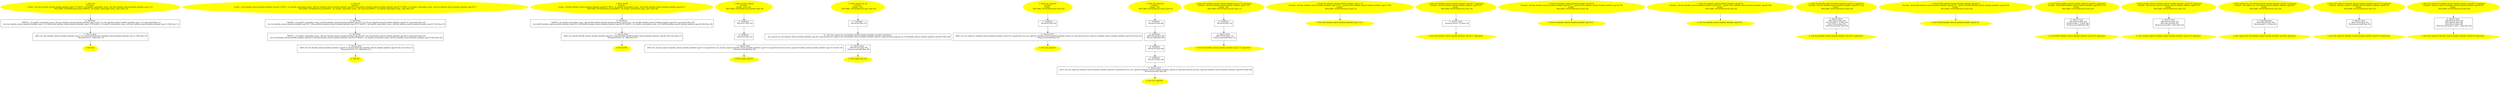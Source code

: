 /* @generated */
digraph iCFG {
"bar#_Z3barv.7d9c90fb4a18f941dfd92032592c170a_1" [label="1: Start bar\nFormals: \nLocals:  func:bar::lambda_shared_lambda_lambda1.cpp:11:15 0$?%__sil_tmpSIL_materialize_temp__n$1:bar::lambda_shared_lambda_lambda1.cpp:11:15 \n   DECLARE_LOCALS(&return,&func,&0$?%__sil_tmpSIL_materialize_temp__n$1); [line 10]\n " color=yellow style=filled]
	

	 "bar#_Z3barv.7d9c90fb4a18f941dfd92032592c170a_1" -> "bar#_Z3barv.7d9c90fb4a18f941dfd92032592c170a_4" ;
"bar#_Z3barv.7d9c90fb4a18f941dfd92032592c170a_2" [label="2: Exit bar \n  " color=yellow style=filled]
	

"bar#_Z3barv.7d9c90fb4a18f941dfd92032592c170a_3" [label="3:  Return Stmt \n   n$0=_fun_bar::lambda_shared_lambda_lambda1.cpp:11:15_operator()(&func:bar::lambda_shared_lambda_lambda1.cpp:11:15&) [line 15]\n  *&return:int=(7 / n$0) [line 15]\n " shape="box"]
	

	 "bar#_Z3barv.7d9c90fb4a18f941dfd92032592c170a_3" -> "bar#_Z3barv.7d9c90fb4a18f941dfd92032592c170a_2" ;
"bar#_Z3barv.7d9c90fb4a18f941dfd92032592c170a_4" [label="4:  DeclStmt \n   *&0$?%__sil_tmpSIL_materialize_temp__n$1:bar::lambda_shared_lambda_lambda1.cpp:11:15=(_fun_bar::lambda_shared_lambda_lambda1.cpp:11:15_operator()) [line 11]\n  _fun_bar::lambda_shared_lambda_lambda1.cpp:11:15_(&func:bar::lambda_shared_lambda_lambda1.cpp:11:15*,&0$?%__sil_tmpSIL_materialize_temp__n$1:bar::lambda_shared_lambda_lambda1.cpp:11:15&) [line 11]\n " shape="box"]
	

	 "bar#_Z3barv.7d9c90fb4a18f941dfd92032592c170a_4" -> "bar#_Z3barv.7d9c90fb4a18f941dfd92032592c170a_3" ;
"foo#_Z3foov.69dc85dbfdb3da90badccdb11670a4ca_1" [label="1: Start foo\nFormals: \nLocals:  y:foo::lambda_shared_lambda_lambda1.cpp:20:12 0$?%__sil_tmpSIL_materialize_temp__n$1:foo::lambda_shared_lambda_lambda1.cpp:20:12 unused:foo::lambda_shared_lambda_lambda1.cpp:19:17 0$?%__sil_tmpSIL_materialize_temp__n$2:foo::lambda_shared_lambda_lambda1.cpp:19:17 \n   DECLARE_LOCALS(&return,&y,&0$?%__sil_tmpSIL_materialize_temp__n$1,&unused,&0$?%__sil_tmpSIL_materialize_temp__n$2); [line 18]\n " color=yellow style=filled]
	

	 "foo#_Z3foov.69dc85dbfdb3da90badccdb11670a4ca_1" -> "foo#_Z3foov.69dc85dbfdb3da90badccdb11670a4ca_5" ;
"foo#_Z3foov.69dc85dbfdb3da90badccdb11670a4ca_2" [label="2: Exit foo \n  " color=yellow style=filled]
	

"foo#_Z3foov.69dc85dbfdb3da90badccdb11670a4ca_3" [label="3:  Return Stmt \n   n$0=_fun_foo::lambda_shared_lambda_lambda1.cpp:20:12_operator()(&y:foo::lambda_shared_lambda_lambda1.cpp:20:12&,3:int) [line 21]\n  *&return:int=(5 / (4 - n$0)) [line 21]\n " shape="box"]
	

	 "foo#_Z3foov.69dc85dbfdb3da90badccdb11670a4ca_3" -> "foo#_Z3foov.69dc85dbfdb3da90badccdb11670a4ca_2" ;
"foo#_Z3foov.69dc85dbfdb3da90badccdb11670a4ca_4" [label="4:  DeclStmt \n   *&0$?%__sil_tmpSIL_materialize_temp__n$1:foo::lambda_shared_lambda_lambda1.cpp:20:12=(_fun_foo::lambda_shared_lambda_lambda1.cpp:20:12_operator()) [line 20]\n  _fun_foo::lambda_shared_lambda_lambda1.cpp:20:12_(&y:foo::lambda_shared_lambda_lambda1.cpp:20:12*,&0$?%__sil_tmpSIL_materialize_temp__n$1:foo::lambda_shared_lambda_lambda1.cpp:20:12&) [line 20]\n " shape="box"]
	

	 "foo#_Z3foov.69dc85dbfdb3da90badccdb11670a4ca_4" -> "foo#_Z3foov.69dc85dbfdb3da90badccdb11670a4ca_3" ;
"foo#_Z3foov.69dc85dbfdb3da90badccdb11670a4ca_5" [label="5:  DeclStmt \n   *&0$?%__sil_tmpSIL_materialize_temp__n$2:foo::lambda_shared_lambda_lambda1.cpp:19:17=(_fun_foo::lambda_shared_lambda_lambda1.cpp:19:17_operator()) [line 19]\n  _fun_foo::lambda_shared_lambda_lambda1.cpp:19:17_(&unused:foo::lambda_shared_lambda_lambda1.cpp:19:17*,&0$?%__sil_tmpSIL_materialize_temp__n$2:foo::lambda_shared_lambda_lambda1.cpp:19:17&) [line 19]\n " shape="box"]
	

	 "foo#_Z3foov.69dc85dbfdb3da90badccdb11670a4ca_5" -> "foo#_Z3foov.69dc85dbfdb3da90badccdb11670a4ca_4" ;
"fooOK#_Z5fooOKv.17fb07f2bfe616303a58d2e25ed98781_1" [label="1: Start fooOK\nFormals: \nLocals:  y:fooOK::lambda_shared_lambda_lambda1.cpp:26:12 0$?%__sil_tmpSIL_materialize_temp__n$1:fooOK::lambda_shared_lambda_lambda1.cpp:26:12 \n   DECLARE_LOCALS(&return,&y,&0$?%__sil_tmpSIL_materialize_temp__n$1); [line 24]\n " color=yellow style=filled]
	

	 "fooOK#_Z5fooOKv.17fb07f2bfe616303a58d2e25ed98781_1" -> "fooOK#_Z5fooOKv.17fb07f2bfe616303a58d2e25ed98781_4" ;
"fooOK#_Z5fooOKv.17fb07f2bfe616303a58d2e25ed98781_2" [label="2: Exit fooOK \n  " color=yellow style=filled]
	

"fooOK#_Z5fooOKv.17fb07f2bfe616303a58d2e25ed98781_3" [label="3:  Return Stmt \n   n$0=_fun_fooOK::lambda_shared_lambda_lambda1.cpp:26:12_operator()(&y:fooOK::lambda_shared_lambda_lambda1.cpp:26:12&,3:int) [line 27]\n  *&return:int=(5 / (4 - n$0)) [line 27]\n " shape="box"]
	

	 "fooOK#_Z5fooOKv.17fb07f2bfe616303a58d2e25ed98781_3" -> "fooOK#_Z5fooOKv.17fb07f2bfe616303a58d2e25ed98781_2" ;
"fooOK#_Z5fooOKv.17fb07f2bfe616303a58d2e25ed98781_4" [label="4:  DeclStmt \n   *&0$?%__sil_tmpSIL_materialize_temp__n$1:fooOK::lambda_shared_lambda_lambda1.cpp:26:12=(_fun_fooOK::lambda_shared_lambda_lambda1.cpp:26:12_operator()) [line 26]\n  _fun_fooOK::lambda_shared_lambda_lambda1.cpp:26:12_(&y:fooOK::lambda_shared_lambda_lambda1.cpp:26:12*,&0$?%__sil_tmpSIL_materialize_temp__n$1:fooOK::lambda_shared_lambda_lambda1.cpp:26:12&) [line 26]\n " shape="box"]
	

	 "fooOK#_Z5fooOKv.17fb07f2bfe616303a58d2e25ed98781_4" -> "fooOK#_Z5fooOKv.17fb07f2bfe616303a58d2e25ed98781_3" ;
"normal_capture#_Z14normal_capturev.9af9b723c040290ea713f2d1bc6c66e2_1" [label="1: Start normal_capture\nFormals: \nLocals:  y:int x:int \n   DECLARE_LOCALS(&return,&y,&x); [line 30]\n " color=yellow style=filled]
	

	 "normal_capture#_Z14normal_capturev.9af9b723c040290ea713f2d1bc6c66e2_1" -> "normal_capture#_Z14normal_capturev.9af9b723c040290ea713f2d1bc6c66e2_5" ;
"normal_capture#_Z14normal_capturev.9af9b723c040290ea713f2d1bc6c66e2_2" [label="2: Exit normal_capture \n  " color=yellow style=filled]
	

"normal_capture#_Z14normal_capturev.9af9b723c040290ea713f2d1bc6c66e2_3" [label="3:  Return Stmt \n   n$0=_fun_normal_capture::lambda_shared_lambda_lambda1.cpp:33:10_operator()((_fun_normal_capture::lambda_shared_lambda_lambda1.cpp:33:10_operator(),&x,&y):normal_capture::lambda_shared_lambda_lambda1.cpp:33:10) [line 33]\n  *&return:int=n$0 [line 33]\n " shape="box"]
	

	 "normal_capture#_Z14normal_capturev.9af9b723c040290ea713f2d1bc6c66e2_3" -> "normal_capture#_Z14normal_capturev.9af9b723c040290ea713f2d1bc6c66e2_2" ;
"normal_capture#_Z14normal_capturev.9af9b723c040290ea713f2d1bc6c66e2_4" [label="4:  DeclStmt \n   *&y:int=2 [line 32]\n " shape="box"]
	

	 "normal_capture#_Z14normal_capturev.9af9b723c040290ea713f2d1bc6c66e2_4" -> "normal_capture#_Z14normal_capturev.9af9b723c040290ea713f2d1bc6c66e2_3" ;
"normal_capture#_Z14normal_capturev.9af9b723c040290ea713f2d1bc6c66e2_5" [label="5:  DeclStmt \n   *&x:int=1 [line 31]\n " shape="box"]
	

	 "normal_capture#_Z14normal_capturev.9af9b723c040290ea713f2d1bc6c66e2_5" -> "normal_capture#_Z14normal_capturev.9af9b723c040290ea713f2d1bc6c66e2_4" ;
"capture_by_ref#_Z14capture_by_refv.c683a8db53a834aa19283088dfffe460_1" [label="1: Start capture_by_ref\nFormals: \nLocals:  x:int \n   DECLARE_LOCALS(&return,&x); [line 36]\n " color=yellow style=filled]
	

	 "capture_by_ref#_Z14capture_by_refv.c683a8db53a834aa19283088dfffe460_1" -> "capture_by_ref#_Z14capture_by_refv.c683a8db53a834aa19283088dfffe460_5" ;
"capture_by_ref#_Z14capture_by_refv.c683a8db53a834aa19283088dfffe460_2" [label="2: Exit capture_by_ref \n  " color=yellow style=filled]
	

"capture_by_ref#_Z14capture_by_refv.c683a8db53a834aa19283088dfffe460_3" [label="3:  Return Stmt \n   n$0=*&x:int [line 39]\n  *&return:int=n$0 [line 39]\n " shape="box"]
	

	 "capture_by_ref#_Z14capture_by_refv.c683a8db53a834aa19283088dfffe460_3" -> "capture_by_ref#_Z14capture_by_refv.c683a8db53a834aa19283088dfffe460_2" ;
"capture_by_ref#_Z14capture_by_refv.c683a8db53a834aa19283088dfffe460_4" [label="4:  Call _fun_capture_by_ref::lambda_shared_lambda_lambda1.cpp:38:3_operator() \n   _fun_capture_by_ref::lambda_shared_lambda_lambda1.cpp:38:3_operator()((_fun_capture_by_ref::lambda_shared_lambda_lambda1.cpp:38:3_operator(),&x):capture_by_ref::lambda_shared_lambda_lambda1.cpp:38:3) [line 38]\n " shape="box"]
	

	 "capture_by_ref#_Z14capture_by_refv.c683a8db53a834aa19283088dfffe460_4" -> "capture_by_ref#_Z14capture_by_refv.c683a8db53a834aa19283088dfffe460_3" ;
"capture_by_ref#_Z14capture_by_refv.c683a8db53a834aa19283088dfffe460_5" [label="5:  DeclStmt \n   *&x:int=0 [line 37]\n " shape="box"]
	

	 "capture_by_ref#_Z14capture_by_refv.c683a8db53a834aa19283088dfffe460_5" -> "capture_by_ref#_Z14capture_by_refv.c683a8db53a834aa19283088dfffe460_4" ;
"init_capture1#_Z13init_capture1v.7519553572919eb8fa8af50760159e66_1" [label="1: Start init_capture1\nFormals: \nLocals:  \n   DECLARE_LOCALS(&return); [line 42]\n " color=yellow style=filled]
	

	 "init_capture1#_Z13init_capture1v.7519553572919eb8fa8af50760159e66_1" -> "init_capture1#_Z13init_capture1v.7519553572919eb8fa8af50760159e66_3" ;
"init_capture1#_Z13init_capture1v.7519553572919eb8fa8af50760159e66_2" [label="2: Exit init_capture1 \n  " color=yellow style=filled]
	

"init_capture1#_Z13init_capture1v.7519553572919eb8fa8af50760159e66_3" [label="3:  DeclStmt \n   *&i:int=0 [line 43]\n " shape="box"]
	

	 "init_capture1#_Z13init_capture1v.7519553572919eb8fa8af50760159e66_3" -> "init_capture1#_Z13init_capture1v.7519553572919eb8fa8af50760159e66_4" ;
"init_capture1#_Z13init_capture1v.7519553572919eb8fa8af50760159e66_4" [label="4:  Return Stmt \n   n$0=_fun_init_capture1::lambda_shared_lambda_lambda1.cpp:43:10_operator()((_fun_init_capture1::lambda_shared_lambda_lambda1.cpp:43:10_operator(),&i):init_capture1::lambda_shared_lambda_lambda1.cpp:43:10) [line 43]\n  *&return:int=n$0 [line 43]\n " shape="box"]
	

	 "init_capture1#_Z13init_capture1v.7519553572919eb8fa8af50760159e66_4" -> "init_capture1#_Z13init_capture1v.7519553572919eb8fa8af50760159e66_2" ;
"init_capture2#_Z13init_capture2v.ea2bbe7e5f5b3cec548b40ebd7beb345_1" [label="1: Start init_capture2\nFormals: \nLocals:  i:int \n   DECLARE_LOCALS(&return,&i); [line 47]\n " color=yellow style=filled]
	

	 "init_capture2#_Z13init_capture2v.ea2bbe7e5f5b3cec548b40ebd7beb345_1" -> "init_capture2#_Z13init_capture2v.ea2bbe7e5f5b3cec548b40ebd7beb345_7" ;
"init_capture2#_Z13init_capture2v.ea2bbe7e5f5b3cec548b40ebd7beb345_2" [label="2: Exit init_capture2 \n  " color=yellow style=filled]
	

"init_capture2#_Z13init_capture2v.ea2bbe7e5f5b3cec548b40ebd7beb345_3" [label="3:  DeclStmt \n   *&c:int=3 [line 49]\n " shape="box"]
	

	 "init_capture2#_Z13init_capture2v.ea2bbe7e5f5b3cec548b40ebd7beb345_3" -> "init_capture2#_Z13init_capture2v.ea2bbe7e5f5b3cec548b40ebd7beb345_6" ;
"init_capture2#_Z13init_capture2v.ea2bbe7e5f5b3cec548b40ebd7beb345_4" [label="4:  DeclStmt \n   *&b:int=0 [line 49]\n " shape="box"]
	

	 "init_capture2#_Z13init_capture2v.ea2bbe7e5f5b3cec548b40ebd7beb345_4" -> "init_capture2#_Z13init_capture2v.ea2bbe7e5f5b3cec548b40ebd7beb345_3" ;
"init_capture2#_Z13init_capture2v.ea2bbe7e5f5b3cec548b40ebd7beb345_5" [label="5:  DeclStmt \n   n$0=*&i:int [line 49]\n  *&a:int=n$0 [line 49]\n " shape="box"]
	

	 "init_capture2#_Z13init_capture2v.ea2bbe7e5f5b3cec548b40ebd7beb345_5" -> "init_capture2#_Z13init_capture2v.ea2bbe7e5f5b3cec548b40ebd7beb345_4" ;
"init_capture2#_Z13init_capture2v.ea2bbe7e5f5b3cec548b40ebd7beb345_6" [label="6:  Return Stmt \n   n$1=_fun_init_capture2::lambda_shared_lambda_lambda1.cpp:49:10_operator()((_fun_init_capture2::lambda_shared_lambda_lambda1.cpp:49:10_operator(),&a,&b,&c):init_capture2::lambda_shared_lambda_lambda1.cpp:49:10) [line 49]\n  *&return:int=n$1 [line 49]\n " shape="box"]
	

	 "init_capture2#_Z13init_capture2v.ea2bbe7e5f5b3cec548b40ebd7beb345_6" -> "init_capture2#_Z13init_capture2v.ea2bbe7e5f5b3cec548b40ebd7beb345_2" ;
"init_capture2#_Z13init_capture2v.ea2bbe7e5f5b3cec548b40ebd7beb345_7" [label="7:  DeclStmt \n   *&i:int=0 [line 48]\n " shape="box"]
	

	 "init_capture2#_Z13init_capture2v.ea2bbe7e5f5b3cec548b40ebd7beb345_7" -> "init_capture2#_Z13init_capture2v.ea2bbe7e5f5b3cec548b40ebd7beb345_5" ;
"operator()#lambda_shared_lambda_lambda1.cpp:11:15#bar#(_ZZ3barvENK3$_0clEv).6e24f7d75fa4d9b98ee11419b33635ae_1" [label="1: Start bar::lambda_shared_lambda_lambda1.cpp:11:15_operator()\nFormals:  this:bar::lambda_shared_lambda_lambda1.cpp:11:15*\nLocals:  i:int \n   DECLARE_LOCALS(&return,&i); [line 11]\n " color=yellow style=filled]
	

	 "operator()#lambda_shared_lambda_lambda1.cpp:11:15#bar#(_ZZ3barvENK3$_0clEv).6e24f7d75fa4d9b98ee11419b33635ae_1" -> "operator()#lambda_shared_lambda_lambda1.cpp:11:15#bar#(_ZZ3barvENK3$_0clEv).6e24f7d75fa4d9b98ee11419b33635ae_4" ;
"operator()#lambda_shared_lambda_lambda1.cpp:11:15#bar#(_ZZ3barvENK3$_0clEv).6e24f7d75fa4d9b98ee11419b33635ae_2" [label="2: Exit bar::lambda_shared_lambda_lambda1.cpp:11:15_operator() \n  " color=yellow style=filled]
	

"operator()#lambda_shared_lambda_lambda1.cpp:11:15#bar#(_ZZ3barvENK3$_0clEv).6e24f7d75fa4d9b98ee11419b33635ae_3" [label="3:  Return Stmt \n   n$0=*&i:int [line 13]\n  *&return:int=n$0 [line 13]\n " shape="box"]
	

	 "operator()#lambda_shared_lambda_lambda1.cpp:11:15#bar#(_ZZ3barvENK3$_0clEv).6e24f7d75fa4d9b98ee11419b33635ae_3" -> "operator()#lambda_shared_lambda_lambda1.cpp:11:15#bar#(_ZZ3barvENK3$_0clEv).6e24f7d75fa4d9b98ee11419b33635ae_2" ;
"operator()#lambda_shared_lambda_lambda1.cpp:11:15#bar#(_ZZ3barvENK3$_0clEv).6e24f7d75fa4d9b98ee11419b33635ae_4" [label="4:  DeclStmt \n   *&i:int=0 [line 12]\n " shape="box"]
	

	 "operator()#lambda_shared_lambda_lambda1.cpp:11:15#bar#(_ZZ3barvENK3$_0clEv).6e24f7d75fa4d9b98ee11419b33635ae_4" -> "operator()#lambda_shared_lambda_lambda1.cpp:11:15#bar#(_ZZ3barvENK3$_0clEv).6e24f7d75fa4d9b98ee11419b33635ae_3" ;
"#lambda_shared_lambda_lambda1.cpp:11:15#bar#{_ZZ3barvEN3$_0C1EOS_|constexpr}.c3f1c86fb664b55d07a53dff04016052_1" [label="1: Start bar::lambda_shared_lambda_lambda1.cpp:11:15_\nFormals:  this:bar::lambda_shared_lambda_lambda1.cpp:11:15* __param_0:bar::lambda_shared_lambda_lambda1.cpp:11:15&\nLocals:  \n   DECLARE_LOCALS(&return); [line 11]\n " color=yellow style=filled]
	

	 "#lambda_shared_lambda_lambda1.cpp:11:15#bar#{_ZZ3barvEN3$_0C1EOS_|constexpr}.c3f1c86fb664b55d07a53dff04016052_1" -> "#lambda_shared_lambda_lambda1.cpp:11:15#bar#{_ZZ3barvEN3$_0C1EOS_|constexpr}.c3f1c86fb664b55d07a53dff04016052_2" ;
"#lambda_shared_lambda_lambda1.cpp:11:15#bar#{_ZZ3barvEN3$_0C1EOS_|constexpr}.c3f1c86fb664b55d07a53dff04016052_2" [label="2: Exit bar::lambda_shared_lambda_lambda1.cpp:11:15_ \n  " color=yellow style=filled]
	

"operator()#lambda_shared_lambda_lambda1.cpp:19:17#foo#(_ZZ3foovENK3$_1clEv).95a3f07bafd8e3c4303c8a5c7c88c938_1" [label="1: Start foo::lambda_shared_lambda_lambda1.cpp:19:17_operator()\nFormals:  this:foo::lambda_shared_lambda_lambda1.cpp:19:17*\nLocals:  \n   DECLARE_LOCALS(&return); [line 19]\n " color=yellow style=filled]
	

	 "operator()#lambda_shared_lambda_lambda1.cpp:19:17#foo#(_ZZ3foovENK3$_1clEv).95a3f07bafd8e3c4303c8a5c7c88c938_1" -> "operator()#lambda_shared_lambda_lambda1.cpp:19:17#foo#(_ZZ3foovENK3$_1clEv).95a3f07bafd8e3c4303c8a5c7c88c938_3" ;
"operator()#lambda_shared_lambda_lambda1.cpp:19:17#foo#(_ZZ3foovENK3$_1clEv).95a3f07bafd8e3c4303c8a5c7c88c938_2" [label="2: Exit foo::lambda_shared_lambda_lambda1.cpp:19:17_operator() \n  " color=yellow style=filled]
	

"operator()#lambda_shared_lambda_lambda1.cpp:19:17#foo#(_ZZ3foovENK3$_1clEv).95a3f07bafd8e3c4303c8a5c7c88c938_3" [label="3:  Return Stmt \n   *&return:int=(1 / 0) [line 19]\n " shape="box"]
	

	 "operator()#lambda_shared_lambda_lambda1.cpp:19:17#foo#(_ZZ3foovENK3$_1clEv).95a3f07bafd8e3c4303c8a5c7c88c938_3" -> "operator()#lambda_shared_lambda_lambda1.cpp:19:17#foo#(_ZZ3foovENK3$_1clEv).95a3f07bafd8e3c4303c8a5c7c88c938_2" ;
"#lambda_shared_lambda_lambda1.cpp:19:17#foo#{_ZZ3foovEN3$_1C1EOS_|constexpr}.f09bcd9650795baefac6c5a2e3ddd34f_1" [label="1: Start foo::lambda_shared_lambda_lambda1.cpp:19:17_\nFormals:  this:foo::lambda_shared_lambda_lambda1.cpp:19:17* __param_0:foo::lambda_shared_lambda_lambda1.cpp:19:17&\nLocals:  \n   DECLARE_LOCALS(&return); [line 19]\n " color=yellow style=filled]
	

	 "#lambda_shared_lambda_lambda1.cpp:19:17#foo#{_ZZ3foovEN3$_1C1EOS_|constexpr}.f09bcd9650795baefac6c5a2e3ddd34f_1" -> "#lambda_shared_lambda_lambda1.cpp:19:17#foo#{_ZZ3foovEN3$_1C1EOS_|constexpr}.f09bcd9650795baefac6c5a2e3ddd34f_2" ;
"#lambda_shared_lambda_lambda1.cpp:19:17#foo#{_ZZ3foovEN3$_1C1EOS_|constexpr}.f09bcd9650795baefac6c5a2e3ddd34f_2" [label="2: Exit foo::lambda_shared_lambda_lambda1.cpp:19:17_ \n  " color=yellow style=filled]
	

"#lambda_shared_lambda_lambda1.cpp:20:12#foo#{_ZZ3foovEN3$_2C1EOS_|constexpr}.99a0835482a5872c1a4c121dc7e1dc1a_1" [label="1: Start foo::lambda_shared_lambda_lambda1.cpp:20:12_\nFormals:  this:foo::lambda_shared_lambda_lambda1.cpp:20:12* __param_0:foo::lambda_shared_lambda_lambda1.cpp:20:12&\nLocals:  \n   DECLARE_LOCALS(&return); [line 20]\n " color=yellow style=filled]
	

	 "#lambda_shared_lambda_lambda1.cpp:20:12#foo#{_ZZ3foovEN3$_2C1EOS_|constexpr}.99a0835482a5872c1a4c121dc7e1dc1a_1" -> "#lambda_shared_lambda_lambda1.cpp:20:12#foo#{_ZZ3foovEN3$_2C1EOS_|constexpr}.99a0835482a5872c1a4c121dc7e1dc1a_2" ;
"#lambda_shared_lambda_lambda1.cpp:20:12#foo#{_ZZ3foovEN3$_2C1EOS_|constexpr}.99a0835482a5872c1a4c121dc7e1dc1a_2" [label="2: Exit foo::lambda_shared_lambda_lambda1.cpp:20:12_ \n  " color=yellow style=filled]
	

"operator()#lambda_shared_lambda_lambda1.cpp:20:12#foo#(_ZZ3foovENK3$_2clEi).9ba50bae103958f7ce689f0dfd632ca9_1" [label="1: Start foo::lambda_shared_lambda_lambda1.cpp:20:12_operator()\nFormals:  this:foo::lambda_shared_lambda_lambda1.cpp:20:12* i:int\nLocals:  \n   DECLARE_LOCALS(&return); [line 20]\n " color=yellow style=filled]
	

	 "operator()#lambda_shared_lambda_lambda1.cpp:20:12#foo#(_ZZ3foovENK3$_2clEi).9ba50bae103958f7ce689f0dfd632ca9_1" -> "operator()#lambda_shared_lambda_lambda1.cpp:20:12#foo#(_ZZ3foovENK3$_2clEi).9ba50bae103958f7ce689f0dfd632ca9_3" ;
"operator()#lambda_shared_lambda_lambda1.cpp:20:12#foo#(_ZZ3foovENK3$_2clEi).9ba50bae103958f7ce689f0dfd632ca9_2" [label="2: Exit foo::lambda_shared_lambda_lambda1.cpp:20:12_operator() \n  " color=yellow style=filled]
	

"operator()#lambda_shared_lambda_lambda1.cpp:20:12#foo#(_ZZ3foovENK3$_2clEi).9ba50bae103958f7ce689f0dfd632ca9_3" [label="3:  Return Stmt \n   n$0=*&i:int [line 20]\n  *&i:int=(n$0 + 1) [line 20]\n  n$1=*&i:int [line 20]\n  *&return:int=n$1 [line 20]\n " shape="box"]
	

	 "operator()#lambda_shared_lambda_lambda1.cpp:20:12#foo#(_ZZ3foovENK3$_2clEi).9ba50bae103958f7ce689f0dfd632ca9_3" -> "operator()#lambda_shared_lambda_lambda1.cpp:20:12#foo#(_ZZ3foovENK3$_2clEi).9ba50bae103958f7ce689f0dfd632ca9_2" ;
"#lambda_shared_lambda_lambda1.cpp:26:12#fooOK#{_ZZ5fooOKvEN3$_3C1EOS_|constexpr}.467aaa09f83ba493edd88e7f76fe925f_1" [label="1: Start fooOK::lambda_shared_lambda_lambda1.cpp:26:12_\nFormals:  this:fooOK::lambda_shared_lambda_lambda1.cpp:26:12* __param_0:fooOK::lambda_shared_lambda_lambda1.cpp:26:12&\nLocals:  \n   DECLARE_LOCALS(&return); [line 26]\n " color=yellow style=filled]
	

	 "#lambda_shared_lambda_lambda1.cpp:26:12#fooOK#{_ZZ5fooOKvEN3$_3C1EOS_|constexpr}.467aaa09f83ba493edd88e7f76fe925f_1" -> "#lambda_shared_lambda_lambda1.cpp:26:12#fooOK#{_ZZ5fooOKvEN3$_3C1EOS_|constexpr}.467aaa09f83ba493edd88e7f76fe925f_2" ;
"#lambda_shared_lambda_lambda1.cpp:26:12#fooOK#{_ZZ5fooOKvEN3$_3C1EOS_|constexpr}.467aaa09f83ba493edd88e7f76fe925f_2" [label="2: Exit fooOK::lambda_shared_lambda_lambda1.cpp:26:12_ \n  " color=yellow style=filled]
	

"operator()#lambda_shared_lambda_lambda1.cpp:26:12#fooOK#(_ZZ5fooOKvENK3$_3clEi).3d555a16319a7bb49d565b6ed9aa8c7f_1" [label="1: Start fooOK::lambda_shared_lambda_lambda1.cpp:26:12_operator()\nFormals:  this:fooOK::lambda_shared_lambda_lambda1.cpp:26:12* i:int\nLocals:  \n   DECLARE_LOCALS(&return); [line 26]\n " color=yellow style=filled]
	

	 "operator()#lambda_shared_lambda_lambda1.cpp:26:12#fooOK#(_ZZ5fooOKvENK3$_3clEi).3d555a16319a7bb49d565b6ed9aa8c7f_1" -> "operator()#lambda_shared_lambda_lambda1.cpp:26:12#fooOK#(_ZZ5fooOKvENK3$_3clEi).3d555a16319a7bb49d565b6ed9aa8c7f_3" ;
"operator()#lambda_shared_lambda_lambda1.cpp:26:12#fooOK#(_ZZ5fooOKvENK3$_3clEi).3d555a16319a7bb49d565b6ed9aa8c7f_2" [label="2: Exit fooOK::lambda_shared_lambda_lambda1.cpp:26:12_operator() \n  " color=yellow style=filled]
	

"operator()#lambda_shared_lambda_lambda1.cpp:26:12#fooOK#(_ZZ5fooOKvENK3$_3clEi).3d555a16319a7bb49d565b6ed9aa8c7f_3" [label="3:  Return Stmt \n   n$0=*&i:int [line 26]\n  *&i:int=(n$0 + 1) [line 26]\n  *&return:int=n$0 [line 26]\n " shape="box"]
	

	 "operator()#lambda_shared_lambda_lambda1.cpp:26:12#fooOK#(_ZZ5fooOKvENK3$_3clEi).3d555a16319a7bb49d565b6ed9aa8c7f_3" -> "operator()#lambda_shared_lambda_lambda1.cpp:26:12#fooOK#(_ZZ5fooOKvENK3$_3clEi).3d555a16319a7bb49d565b6ed9aa8c7f_2" ;
"operator()#lambda_shared_lambda_lambda1.cpp:33:10#normal_capture#(_ZZ14normal_capturevENK3$_4clEv).d3f05aea738c7b3e4662812f831b95f4_1" [label="1: Start normal_capture::lambda_shared_lambda_lambda1.cpp:33:10_operator()\nFormals:  this:normal_capture::lambda_shared_lambda_lambda1.cpp:33:10*\nLocals:  \n   DECLARE_LOCALS(&return); [line 33]\n " color=yellow style=filled]
	

	 "operator()#lambda_shared_lambda_lambda1.cpp:33:10#normal_capture#(_ZZ14normal_capturevENK3$_4clEv).d3f05aea738c7b3e4662812f831b95f4_1" -> "operator()#lambda_shared_lambda_lambda1.cpp:33:10#normal_capture#(_ZZ14normal_capturevENK3$_4clEv).d3f05aea738c7b3e4662812f831b95f4_3" ;
"operator()#lambda_shared_lambda_lambda1.cpp:33:10#normal_capture#(_ZZ14normal_capturevENK3$_4clEv).d3f05aea738c7b3e4662812f831b95f4_2" [label="2: Exit normal_capture::lambda_shared_lambda_lambda1.cpp:33:10_operator() \n  " color=yellow style=filled]
	

"operator()#lambda_shared_lambda_lambda1.cpp:33:10#normal_capture#(_ZZ14normal_capturevENK3$_4clEv).d3f05aea738c7b3e4662812f831b95f4_3" [label="3:  Return Stmt \n   n$0=*&x:int [line 33]\n  n$1=*&y:int [line 33]\n  *&return:int=(n$0 + n$1) [line 33]\n " shape="box"]
	

	 "operator()#lambda_shared_lambda_lambda1.cpp:33:10#normal_capture#(_ZZ14normal_capturevENK3$_4clEv).d3f05aea738c7b3e4662812f831b95f4_3" -> "operator()#lambda_shared_lambda_lambda1.cpp:33:10#normal_capture#(_ZZ14normal_capturevENK3$_4clEv).d3f05aea738c7b3e4662812f831b95f4_2" ;
"operator()#lambda_shared_lambda_lambda1.cpp:38:3#capture_by_ref#(_ZZ14capture_by_refvENK3$_5clEv).801ff4a46ab35f8d28f7ad0e26ae456e_1" [label="1: Start capture_by_ref::lambda_shared_lambda_lambda1.cpp:38:3_operator()\nFormals:  this:capture_by_ref::lambda_shared_lambda_lambda1.cpp:38:3*\nLocals:  \n   DECLARE_LOCALS(&return); [line 38]\n " color=yellow style=filled]
	

	 "operator()#lambda_shared_lambda_lambda1.cpp:38:3#capture_by_ref#(_ZZ14capture_by_refvENK3$_5clEv).801ff4a46ab35f8d28f7ad0e26ae456e_1" -> "operator()#lambda_shared_lambda_lambda1.cpp:38:3#capture_by_ref#(_ZZ14capture_by_refvENK3$_5clEv).801ff4a46ab35f8d28f7ad0e26ae456e_3" ;
"operator()#lambda_shared_lambda_lambda1.cpp:38:3#capture_by_ref#(_ZZ14capture_by_refvENK3$_5clEv).801ff4a46ab35f8d28f7ad0e26ae456e_2" [label="2: Exit capture_by_ref::lambda_shared_lambda_lambda1.cpp:38:3_operator() \n  " color=yellow style=filled]
	

"operator()#lambda_shared_lambda_lambda1.cpp:38:3#capture_by_ref#(_ZZ14capture_by_refvENK3$_5clEv).801ff4a46ab35f8d28f7ad0e26ae456e_3" [label="3:  UnaryOperator \n   n$0=*&x:int [line 38]\n  *&x:int=(n$0 + 1) [line 38]\n " shape="box"]
	

	 "operator()#lambda_shared_lambda_lambda1.cpp:38:3#capture_by_ref#(_ZZ14capture_by_refvENK3$_5clEv).801ff4a46ab35f8d28f7ad0e26ae456e_3" -> "operator()#lambda_shared_lambda_lambda1.cpp:38:3#capture_by_ref#(_ZZ14capture_by_refvENK3$_5clEv).801ff4a46ab35f8d28f7ad0e26ae456e_2" ;
"operator()#lambda_shared_lambda_lambda1.cpp:43:10#init_capture1#(_ZZ13init_capture1vENK3$_6clEv).184e351188c1ce3cde6eb3d7757baeac_1" [label="1: Start init_capture1::lambda_shared_lambda_lambda1.cpp:43:10_operator()\nFormals:  this:init_capture1::lambda_shared_lambda_lambda1.cpp:43:10*\nLocals:  \n   DECLARE_LOCALS(&return); [line 43]\n " color=yellow style=filled]
	

	 "operator()#lambda_shared_lambda_lambda1.cpp:43:10#init_capture1#(_ZZ13init_capture1vENK3$_6clEv).184e351188c1ce3cde6eb3d7757baeac_1" -> "operator()#lambda_shared_lambda_lambda1.cpp:43:10#init_capture1#(_ZZ13init_capture1vENK3$_6clEv).184e351188c1ce3cde6eb3d7757baeac_3" ;
"operator()#lambda_shared_lambda_lambda1.cpp:43:10#init_capture1#(_ZZ13init_capture1vENK3$_6clEv).184e351188c1ce3cde6eb3d7757baeac_2" [label="2: Exit init_capture1::lambda_shared_lambda_lambda1.cpp:43:10_operator() \n  " color=yellow style=filled]
	

"operator()#lambda_shared_lambda_lambda1.cpp:43:10#init_capture1#(_ZZ13init_capture1vENK3$_6clEv).184e351188c1ce3cde6eb3d7757baeac_3" [label="3:  Return Stmt \n   n$0=*&i:int [line 43]\n  *&return:int=n$0 [line 43]\n " shape="box"]
	

	 "operator()#lambda_shared_lambda_lambda1.cpp:43:10#init_capture1#(_ZZ13init_capture1vENK3$_6clEv).184e351188c1ce3cde6eb3d7757baeac_3" -> "operator()#lambda_shared_lambda_lambda1.cpp:43:10#init_capture1#(_ZZ13init_capture1vENK3$_6clEv).184e351188c1ce3cde6eb3d7757baeac_2" ;
"operator()#lambda_shared_lambda_lambda1.cpp:49:10#init_capture2#(_ZZ13init_capture2vENK3$_7clEv).1c25acd20a722db722068b75ba66296b_1" [label="1: Start init_capture2::lambda_shared_lambda_lambda1.cpp:49:10_operator()\nFormals:  this:init_capture2::lambda_shared_lambda_lambda1.cpp:49:10*\nLocals:  \n   DECLARE_LOCALS(&return); [line 49]\n " color=yellow style=filled]
	

	 "operator()#lambda_shared_lambda_lambda1.cpp:49:10#init_capture2#(_ZZ13init_capture2vENK3$_7clEv).1c25acd20a722db722068b75ba66296b_1" -> "operator()#lambda_shared_lambda_lambda1.cpp:49:10#init_capture2#(_ZZ13init_capture2vENK3$_7clEv).1c25acd20a722db722068b75ba66296b_3" ;
"operator()#lambda_shared_lambda_lambda1.cpp:49:10#init_capture2#(_ZZ13init_capture2vENK3$_7clEv).1c25acd20a722db722068b75ba66296b_2" [label="2: Exit init_capture2::lambda_shared_lambda_lambda1.cpp:49:10_operator() \n  " color=yellow style=filled]
	

"operator()#lambda_shared_lambda_lambda1.cpp:49:10#init_capture2#(_ZZ13init_capture2vENK3$_7clEv).1c25acd20a722db722068b75ba66296b_3" [label="3:  Return Stmt \n   n$0=*&a:int [line 49]\n  n$1=*&b:int [line 49]\n  n$2=*&c:int [line 49]\n  *&return:int=((n$0 + n$1) + n$2) [line 49]\n " shape="box"]
	

	 "operator()#lambda_shared_lambda_lambda1.cpp:49:10#init_capture2#(_ZZ13init_capture2vENK3$_7clEv).1c25acd20a722db722068b75ba66296b_3" -> "operator()#lambda_shared_lambda_lambda1.cpp:49:10#init_capture2#(_ZZ13init_capture2vENK3$_7clEv).1c25acd20a722db722068b75ba66296b_2" ;
}
